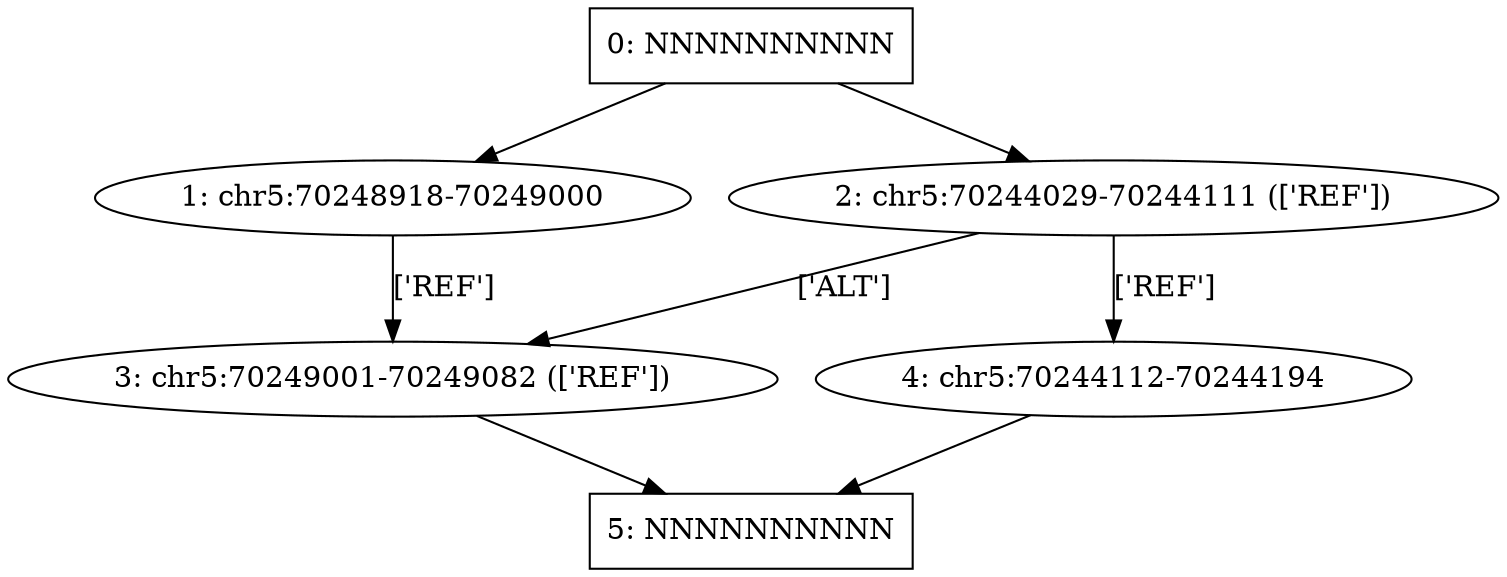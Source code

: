 digraph paragraph_export {
node_0 [label="0: NNNNNNNNNN" shape=box];
node_1 [label="1: chr5:70248918-70249000" shape=ellipse];
node_2 [label="2: chr5:70244029-70244111 (['REF'])" shape=ellipse];
node_3 [label="3: chr5:70249001-70249082 (['REF'])" shape=ellipse];
node_4 [label="4: chr5:70244112-70244194" shape=ellipse];
node_5 [label="5: NNNNNNNNNN" shape=box];
node_2 -> node_4  [label="['REF']"];
node_2 -> node_3  [label="['ALT']"];
node_4 -> node_5  [label=""];
node_1 -> node_3  [label="['REF']"];
node_3 -> node_5  [label=""];
node_0 -> node_2  [label=""];
node_0 -> node_1  [label=""];
}

